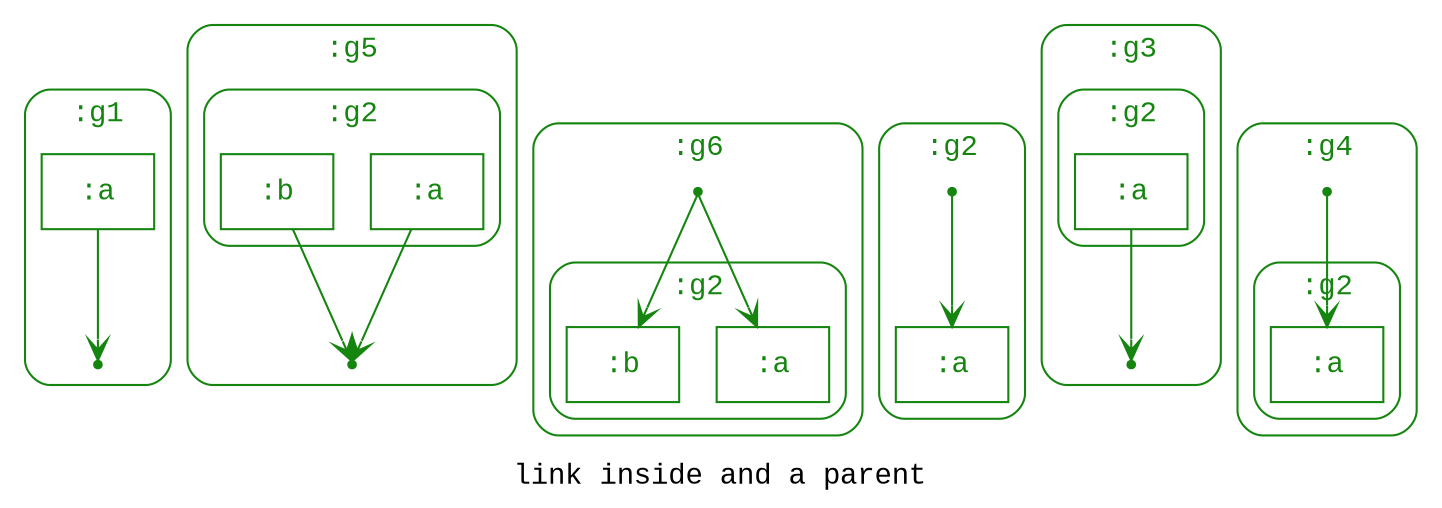 digraph D {
    tooltip="link inside and a parent";
    label="link inside and a parent";
    bgcolor="#ffffff";
    fontcolor="#000000";
    fontname="Courier New";
    compound=true;
    
    subgraph cluster_node1 { /* :g1 */
        label=":g1";
        style="rounded";
        fontname="Courier New";
        color="#158510";
        fontcolor="#158510";
        tooltip=":g1";
        
        node2 [color="#158510",fontcolor="#158510",fontname="Courier New",shape="rectangle",tooltip=":g1:a",label=":a"]
        node21 [color="#158510",fontcolor="#158510",fontname="Courier New",shape="point",tooltip=":g1",label=""]
    }
    
    subgraph cluster_node11 { /* :g5 */
        label=":g5";
        style="rounded";
        fontname="Courier New";
        color="#158510";
        fontcolor="#158510";
        tooltip=":g5";
        
        subgraph cluster_node12 { /* :g2 */
            label=":g2";
            style="rounded";
            fontname="Courier New";
            color="#158510";
            fontcolor="#158510";
            tooltip=":g5:g2";
            
            node13 [color="#158510",fontcolor="#158510",fontname="Courier New",shape="rectangle",tooltip=":g5:g2:a",label=":a"]
            node14 [color="#158510",fontcolor="#158510",fontname="Courier New",shape="rectangle",tooltip=":g5:g2:b",label=":b"]
        }
        node19 [color="#158510",fontcolor="#158510",fontname="Courier New",shape="point",tooltip=":g5",label=""]
    }
    
    subgraph cluster_node15 { /* :g6 */
        label=":g6";
        style="rounded";
        fontname="Courier New";
        color="#158510";
        fontcolor="#158510";
        tooltip=":g6";
        
        subgraph cluster_node16 { /* :g2 */
            label=":g2";
            style="rounded";
            fontname="Courier New";
            color="#158510";
            fontcolor="#158510";
            tooltip=":g6:g2";
            
            node17 [color="#158510",fontcolor="#158510",fontname="Courier New",shape="rectangle",tooltip=":g6:g2:a",label=":a"]
            node18 [color="#158510",fontcolor="#158510",fontname="Courier New",shape="rectangle",tooltip=":g6:g2:b",label=":b"]
        }
        node20 [color="#158510",fontcolor="#158510",fontname="Courier New",shape="point",tooltip=":g6",label=""]
    }
    
    subgraph cluster_node3 { /* :g2 */
        label=":g2";
        style="rounded";
        fontname="Courier New";
        color="#158510";
        fontcolor="#158510";
        tooltip=":g2";
        
        node4 [color="#158510",fontcolor="#158510",fontname="Courier New",shape="rectangle",tooltip=":g2:a",label=":a"]
        node22 [color="#158510",fontcolor="#158510",fontname="Courier New",shape="point",tooltip=":g2",label=""]
    }
    
    subgraph cluster_node5 { /* :g3 */
        label=":g3";
        style="rounded";
        fontname="Courier New";
        color="#158510";
        fontcolor="#158510";
        tooltip=":g3";
        
        subgraph cluster_node6 { /* :g2 */
            label=":g2";
            style="rounded";
            fontname="Courier New";
            color="#158510";
            fontcolor="#158510";
            tooltip=":g3:g2";
            
            node7 [color="#158510",fontcolor="#158510",fontname="Courier New",shape="rectangle",tooltip=":g3:g2:a",label=":a"]
        }
        node23 [color="#158510",fontcolor="#158510",fontname="Courier New",shape="point",tooltip=":g3",label=""]
    }
    
    subgraph cluster_node8 { /* :g4 */
        label=":g4";
        style="rounded";
        fontname="Courier New";
        color="#158510";
        fontcolor="#158510";
        tooltip=":g4";
        
        subgraph cluster_node9 { /* :g2 */
            label=":g2";
            style="rounded";
            fontname="Courier New";
            color="#158510";
            fontcolor="#158510";
            tooltip=":g4:g2";
            
            node10 [color="#158510",fontcolor="#158510",fontname="Courier New",shape="rectangle",tooltip=":g4:g2:a",label=":a"]
        }
        node24 [color="#158510",fontcolor="#158510",fontname="Courier New",shape="point",tooltip=":g4",label=""]
    }
    
    node13 -> node19 [arrowhead="vee",color="#158510",tooltip=":g5:g2:a\n   ->\n:g5",]
    node14 -> node19 [arrowhead="vee",color="#158510",tooltip=":g5:g2:b\n   ->\n:g5",]
    node20 -> node17 [arrowhead="vee",color="#158510",tooltip=":g6\n   ->\n:g6:g2:a",]
    node20 -> node18 [arrowhead="vee",color="#158510",tooltip=":g6\n   ->\n:g6:g2:b",]
    node2 -> node21 [arrowhead="vee",color="#158510",tooltip=":g1:a\n   ->\n:g1",]
    node22 -> node4 [arrowhead="vee",color="#158510",tooltip=":g2\n   ->\n:g2:a",]
    node7 -> node23 [arrowhead="vee",color="#158510",tooltip=":g3:g2:a\n   ->\n:g3",]
    node24 -> node10 [arrowhead="vee",color="#158510",tooltip=":g4\n   ->\n:g4:g2:a",]
}
